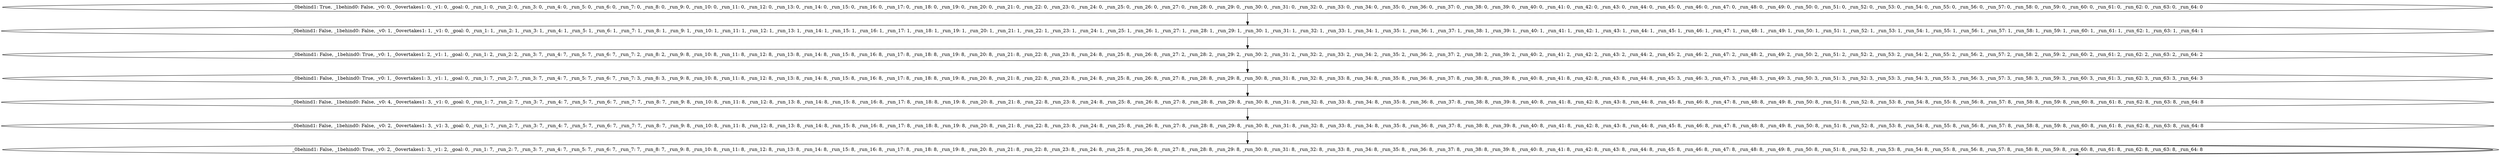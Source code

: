 digraph  {
0 [_0behind1=True, _0overtakes1=0, _1behind0=False, _goal=0, _run_1=0, _run_10=0, _run_11=0, _run_12=0, _run_13=0, _run_14=0, _run_15=0, _run_16=0, _run_17=0, _run_18=0, _run_19=0, _run_2=0, _run_20=0, _run_21=0, _run_22=0, _run_23=0, _run_24=0, _run_25=0, _run_26=0, _run_27=0, _run_28=0, _run_29=0, _run_3=0, _run_30=0, _run_31=0, _run_32=0, _run_33=0, _run_34=0, _run_35=0, _run_36=0, _run_37=0, _run_38=0, _run_39=0, _run_4=0, _run_40=0, _run_41=0, _run_42=0, _run_43=0, _run_44=0, _run_45=0, _run_46=0, _run_47=0, _run_48=0, _run_49=0, _run_5=0, _run_50=0, _run_51=0, _run_52=0, _run_53=0, _run_54=0, _run_55=0, _run_56=0, _run_57=0, _run_58=0, _run_59=0, _run_6=0, _run_60=0, _run_61=0, _run_62=0, _run_63=0, _run_64=0, _run_7=0, _run_8=0, _run_9=0, _v0=0, _v1=0, label="_0behind1: True, _1behind0: False, _v0: 0, _0overtakes1: 0, _v1: 0, _goal: 0, _run_1: 0, _run_2: 0, _run_3: 0, _run_4: 0, _run_5: 0, _run_6: 0, _run_7: 0, _run_8: 0, _run_9: 0, _run_10: 0, _run_11: 0, _run_12: 0, _run_13: 0, _run_14: 0, _run_15: 0, _run_16: 0, _run_17: 0, _run_18: 0, _run_19: 0, _run_20: 0, _run_21: 0, _run_22: 0, _run_23: 0, _run_24: 0, _run_25: 0, _run_26: 0, _run_27: 0, _run_28: 0, _run_29: 0, _run_30: 0, _run_31: 0, _run_32: 0, _run_33: 0, _run_34: 0, _run_35: 0, _run_36: 0, _run_37: 0, _run_38: 0, _run_39: 0, _run_40: 0, _run_41: 0, _run_42: 0, _run_43: 0, _run_44: 0, _run_45: 0, _run_46: 0, _run_47: 0, _run_48: 0, _run_49: 0, _run_50: 0, _run_51: 0, _run_52: 0, _run_53: 0, _run_54: 0, _run_55: 0, _run_56: 0, _run_57: 0, _run_58: 0, _run_59: 0, _run_60: 0, _run_61: 0, _run_62: 0, _run_63: 0, _run_64: 0"];
1 [_0behind1=False, _0overtakes1=1, _1behind0=False, _goal=0, _run_1=1, _run_10=1, _run_11=1, _run_12=1, _run_13=1, _run_14=1, _run_15=1, _run_16=1, _run_17=1, _run_18=1, _run_19=1, _run_2=1, _run_20=1, _run_21=1, _run_22=1, _run_23=1, _run_24=1, _run_25=1, _run_26=1, _run_27=1, _run_28=1, _run_29=1, _run_3=1, _run_30=1, _run_31=1, _run_32=1, _run_33=1, _run_34=1, _run_35=1, _run_36=1, _run_37=1, _run_38=1, _run_39=1, _run_4=1, _run_40=1, _run_41=1, _run_42=1, _run_43=1, _run_44=1, _run_45=1, _run_46=1, _run_47=1, _run_48=1, _run_49=1, _run_5=1, _run_50=1, _run_51=1, _run_52=1, _run_53=1, _run_54=1, _run_55=1, _run_56=1, _run_57=1, _run_58=1, _run_59=1, _run_6=1, _run_60=1, _run_61=1, _run_62=1, _run_63=1, _run_64=1, _run_7=1, _run_8=1, _run_9=1, _v0=1, _v1=0, label="_0behind1: False, _1behind0: False, _v0: 1, _0overtakes1: 1, _v1: 0, _goal: 0, _run_1: 1, _run_2: 1, _run_3: 1, _run_4: 1, _run_5: 1, _run_6: 1, _run_7: 1, _run_8: 1, _run_9: 1, _run_10: 1, _run_11: 1, _run_12: 1, _run_13: 1, _run_14: 1, _run_15: 1, _run_16: 1, _run_17: 1, _run_18: 1, _run_19: 1, _run_20: 1, _run_21: 1, _run_22: 1, _run_23: 1, _run_24: 1, _run_25: 1, _run_26: 1, _run_27: 1, _run_28: 1, _run_29: 1, _run_30: 1, _run_31: 1, _run_32: 1, _run_33: 1, _run_34: 1, _run_35: 1, _run_36: 1, _run_37: 1, _run_38: 1, _run_39: 1, _run_40: 1, _run_41: 1, _run_42: 1, _run_43: 1, _run_44: 1, _run_45: 1, _run_46: 1, _run_47: 1, _run_48: 1, _run_49: 1, _run_50: 1, _run_51: 1, _run_52: 1, _run_53: 1, _run_54: 1, _run_55: 1, _run_56: 1, _run_57: 1, _run_58: 1, _run_59: 1, _run_60: 1, _run_61: 1, _run_62: 1, _run_63: 1, _run_64: 1"];
2 [_0behind1=False, _0overtakes1=2, _1behind0=True, _goal=0, _run_1=2, _run_10=8, _run_11=8, _run_12=8, _run_13=8, _run_14=8, _run_15=8, _run_16=8, _run_17=8, _run_18=8, _run_19=8, _run_2=2, _run_20=8, _run_21=8, _run_22=8, _run_23=8, _run_24=8, _run_25=8, _run_26=8, _run_27=2, _run_28=2, _run_29=2, _run_3=7, _run_30=2, _run_31=2, _run_32=2, _run_33=2, _run_34=2, _run_35=2, _run_36=2, _run_37=2, _run_38=2, _run_39=2, _run_4=7, _run_40=2, _run_41=2, _run_42=2, _run_43=2, _run_44=2, _run_45=2, _run_46=2, _run_47=2, _run_48=2, _run_49=2, _run_5=7, _run_50=2, _run_51=2, _run_52=2, _run_53=2, _run_54=2, _run_55=2, _run_56=2, _run_57=2, _run_58=2, _run_59=2, _run_6=7, _run_60=2, _run_61=2, _run_62=2, _run_63=2, _run_64=2, _run_7=2, _run_8=2, _run_9=8, _v0=1, _v1=1, label="_0behind1: False, _1behind0: True, _v0: 1, _0overtakes1: 2, _v1: 1, _goal: 0, _run_1: 2, _run_2: 2, _run_3: 7, _run_4: 7, _run_5: 7, _run_6: 7, _run_7: 2, _run_8: 2, _run_9: 8, _run_10: 8, _run_11: 8, _run_12: 8, _run_13: 8, _run_14: 8, _run_15: 8, _run_16: 8, _run_17: 8, _run_18: 8, _run_19: 8, _run_20: 8, _run_21: 8, _run_22: 8, _run_23: 8, _run_24: 8, _run_25: 8, _run_26: 8, _run_27: 2, _run_28: 2, _run_29: 2, _run_30: 2, _run_31: 2, _run_32: 2, _run_33: 2, _run_34: 2, _run_35: 2, _run_36: 2, _run_37: 2, _run_38: 2, _run_39: 2, _run_40: 2, _run_41: 2, _run_42: 2, _run_43: 2, _run_44: 2, _run_45: 2, _run_46: 2, _run_47: 2, _run_48: 2, _run_49: 2, _run_50: 2, _run_51: 2, _run_52: 2, _run_53: 2, _run_54: 2, _run_55: 2, _run_56: 2, _run_57: 2, _run_58: 2, _run_59: 2, _run_60: 2, _run_61: 2, _run_62: 2, _run_63: 2, _run_64: 2"];
3 [_0behind1=False, _0overtakes1=3, _1behind0=True, _goal=0, _run_1=7, _run_10=8, _run_11=8, _run_12=8, _run_13=8, _run_14=8, _run_15=8, _run_16=8, _run_17=8, _run_18=8, _run_19=8, _run_2=7, _run_20=8, _run_21=8, _run_22=8, _run_23=8, _run_24=8, _run_25=8, _run_26=8, _run_27=8, _run_28=8, _run_29=8, _run_3=7, _run_30=8, _run_31=8, _run_32=8, _run_33=8, _run_34=8, _run_35=8, _run_36=8, _run_37=8, _run_38=8, _run_39=8, _run_4=7, _run_40=8, _run_41=8, _run_42=8, _run_43=8, _run_44=8, _run_45=3, _run_46=3, _run_47=3, _run_48=3, _run_49=3, _run_5=7, _run_50=3, _run_51=3, _run_52=3, _run_53=3, _run_54=3, _run_55=3, _run_56=3, _run_57=3, _run_58=3, _run_59=3, _run_6=7, _run_60=3, _run_61=3, _run_62=3, _run_63=3, _run_64=3, _run_7=3, _run_8=3, _run_9=8, _v0=1, _v1=1, label="_0behind1: False, _1behind0: True, _v0: 1, _0overtakes1: 3, _v1: 1, _goal: 0, _run_1: 7, _run_2: 7, _run_3: 7, _run_4: 7, _run_5: 7, _run_6: 7, _run_7: 3, _run_8: 3, _run_9: 8, _run_10: 8, _run_11: 8, _run_12: 8, _run_13: 8, _run_14: 8, _run_15: 8, _run_16: 8, _run_17: 8, _run_18: 8, _run_19: 8, _run_20: 8, _run_21: 8, _run_22: 8, _run_23: 8, _run_24: 8, _run_25: 8, _run_26: 8, _run_27: 8, _run_28: 8, _run_29: 8, _run_30: 8, _run_31: 8, _run_32: 8, _run_33: 8, _run_34: 8, _run_35: 8, _run_36: 8, _run_37: 8, _run_38: 8, _run_39: 8, _run_40: 8, _run_41: 8, _run_42: 8, _run_43: 8, _run_44: 8, _run_45: 3, _run_46: 3, _run_47: 3, _run_48: 3, _run_49: 3, _run_50: 3, _run_51: 3, _run_52: 3, _run_53: 3, _run_54: 3, _run_55: 3, _run_56: 3, _run_57: 3, _run_58: 3, _run_59: 3, _run_60: 3, _run_61: 3, _run_62: 3, _run_63: 3, _run_64: 3"];
4 [_0behind1=False, _0overtakes1=3, _1behind0=False, _goal=0, _run_1=7, _run_10=8, _run_11=8, _run_12=8, _run_13=8, _run_14=8, _run_15=8, _run_16=8, _run_17=8, _run_18=8, _run_19=8, _run_2=7, _run_20=8, _run_21=8, _run_22=8, _run_23=8, _run_24=8, _run_25=8, _run_26=8, _run_27=8, _run_28=8, _run_29=8, _run_3=7, _run_30=8, _run_31=8, _run_32=8, _run_33=8, _run_34=8, _run_35=8, _run_36=8, _run_37=8, _run_38=8, _run_39=8, _run_4=7, _run_40=8, _run_41=8, _run_42=8, _run_43=8, _run_44=8, _run_45=8, _run_46=8, _run_47=8, _run_48=8, _run_49=8, _run_5=7, _run_50=8, _run_51=8, _run_52=8, _run_53=8, _run_54=8, _run_55=8, _run_56=8, _run_57=8, _run_58=8, _run_59=8, _run_6=7, _run_60=8, _run_61=8, _run_62=8, _run_63=8, _run_64=8, _run_7=7, _run_8=7, _run_9=8, _v0=4, _v1=0, label="_0behind1: False, _1behind0: False, _v0: 4, _0overtakes1: 3, _v1: 0, _goal: 0, _run_1: 7, _run_2: 7, _run_3: 7, _run_4: 7, _run_5: 7, _run_6: 7, _run_7: 7, _run_8: 7, _run_9: 8, _run_10: 8, _run_11: 8, _run_12: 8, _run_13: 8, _run_14: 8, _run_15: 8, _run_16: 8, _run_17: 8, _run_18: 8, _run_19: 8, _run_20: 8, _run_21: 8, _run_22: 8, _run_23: 8, _run_24: 8, _run_25: 8, _run_26: 8, _run_27: 8, _run_28: 8, _run_29: 8, _run_30: 8, _run_31: 8, _run_32: 8, _run_33: 8, _run_34: 8, _run_35: 8, _run_36: 8, _run_37: 8, _run_38: 8, _run_39: 8, _run_40: 8, _run_41: 8, _run_42: 8, _run_43: 8, _run_44: 8, _run_45: 8, _run_46: 8, _run_47: 8, _run_48: 8, _run_49: 8, _run_50: 8, _run_51: 8, _run_52: 8, _run_53: 8, _run_54: 8, _run_55: 8, _run_56: 8, _run_57: 8, _run_58: 8, _run_59: 8, _run_60: 8, _run_61: 8, _run_62: 8, _run_63: 8, _run_64: 8"];
5 [_0behind1=False, _0overtakes1=3, _1behind0=False, _goal=0, _run_1=7, _run_10=8, _run_11=8, _run_12=8, _run_13=8, _run_14=8, _run_15=8, _run_16=8, _run_17=8, _run_18=8, _run_19=8, _run_2=7, _run_20=8, _run_21=8, _run_22=8, _run_23=8, _run_24=8, _run_25=8, _run_26=8, _run_27=8, _run_28=8, _run_29=8, _run_3=7, _run_30=8, _run_31=8, _run_32=8, _run_33=8, _run_34=8, _run_35=8, _run_36=8, _run_37=8, _run_38=8, _run_39=8, _run_4=7, _run_40=8, _run_41=8, _run_42=8, _run_43=8, _run_44=8, _run_45=8, _run_46=8, _run_47=8, _run_48=8, _run_49=8, _run_5=7, _run_50=8, _run_51=8, _run_52=8, _run_53=8, _run_54=8, _run_55=8, _run_56=8, _run_57=8, _run_58=8, _run_59=8, _run_6=7, _run_60=8, _run_61=8, _run_62=8, _run_63=8, _run_64=8, _run_7=7, _run_8=7, _run_9=8, _v0=2, _v1=3, label="_0behind1: False, _1behind0: False, _v0: 2, _0overtakes1: 3, _v1: 3, _goal: 0, _run_1: 7, _run_2: 7, _run_3: 7, _run_4: 7, _run_5: 7, _run_6: 7, _run_7: 7, _run_8: 7, _run_9: 8, _run_10: 8, _run_11: 8, _run_12: 8, _run_13: 8, _run_14: 8, _run_15: 8, _run_16: 8, _run_17: 8, _run_18: 8, _run_19: 8, _run_20: 8, _run_21: 8, _run_22: 8, _run_23: 8, _run_24: 8, _run_25: 8, _run_26: 8, _run_27: 8, _run_28: 8, _run_29: 8, _run_30: 8, _run_31: 8, _run_32: 8, _run_33: 8, _run_34: 8, _run_35: 8, _run_36: 8, _run_37: 8, _run_38: 8, _run_39: 8, _run_40: 8, _run_41: 8, _run_42: 8, _run_43: 8, _run_44: 8, _run_45: 8, _run_46: 8, _run_47: 8, _run_48: 8, _run_49: 8, _run_50: 8, _run_51: 8, _run_52: 8, _run_53: 8, _run_54: 8, _run_55: 8, _run_56: 8, _run_57: 8, _run_58: 8, _run_59: 8, _run_60: 8, _run_61: 8, _run_62: 8, _run_63: 8, _run_64: 8"];
6 [_0behind1=False, _0overtakes1=3, _1behind0=True, _goal=0, _run_1=7, _run_10=8, _run_11=8, _run_12=8, _run_13=8, _run_14=8, _run_15=8, _run_16=8, _run_17=8, _run_18=8, _run_19=8, _run_2=7, _run_20=8, _run_21=8, _run_22=8, _run_23=8, _run_24=8, _run_25=8, _run_26=8, _run_27=8, _run_28=8, _run_29=8, _run_3=7, _run_30=8, _run_31=8, _run_32=8, _run_33=8, _run_34=8, _run_35=8, _run_36=8, _run_37=8, _run_38=8, _run_39=8, _run_4=7, _run_40=8, _run_41=8, _run_42=8, _run_43=8, _run_44=8, _run_45=8, _run_46=8, _run_47=8, _run_48=8, _run_49=8, _run_5=7, _run_50=8, _run_51=8, _run_52=8, _run_53=8, _run_54=8, _run_55=8, _run_56=8, _run_57=8, _run_58=8, _run_59=8, _run_6=7, _run_60=8, _run_61=8, _run_62=8, _run_63=8, _run_64=8, _run_7=7, _run_8=7, _run_9=8, _v0=2, _v1=2, label="_0behind1: False, _1behind0: True, _v0: 2, _0overtakes1: 3, _v1: 2, _goal: 0, _run_1: 7, _run_2: 7, _run_3: 7, _run_4: 7, _run_5: 7, _run_6: 7, _run_7: 7, _run_8: 7, _run_9: 8, _run_10: 8, _run_11: 8, _run_12: 8, _run_13: 8, _run_14: 8, _run_15: 8, _run_16: 8, _run_17: 8, _run_18: 8, _run_19: 8, _run_20: 8, _run_21: 8, _run_22: 8, _run_23: 8, _run_24: 8, _run_25: 8, _run_26: 8, _run_27: 8, _run_28: 8, _run_29: 8, _run_30: 8, _run_31: 8, _run_32: 8, _run_33: 8, _run_34: 8, _run_35: 8, _run_36: 8, _run_37: 8, _run_38: 8, _run_39: 8, _run_40: 8, _run_41: 8, _run_42: 8, _run_43: 8, _run_44: 8, _run_45: 8, _run_46: 8, _run_47: 8, _run_48: 8, _run_49: 8, _run_50: 8, _run_51: 8, _run_52: 8, _run_53: 8, _run_54: 8, _run_55: 8, _run_56: 8, _run_57: 8, _run_58: 8, _run_59: 8, _run_60: 8, _run_61: 8, _run_62: 8, _run_63: 8, _run_64: 8"];
0 -> 1;
1 -> 2;
2 -> 3;
3 -> 4;
4 -> 5;
5 -> 6;
6 -> 6;
node [label="shape: box", shape=box];
}
